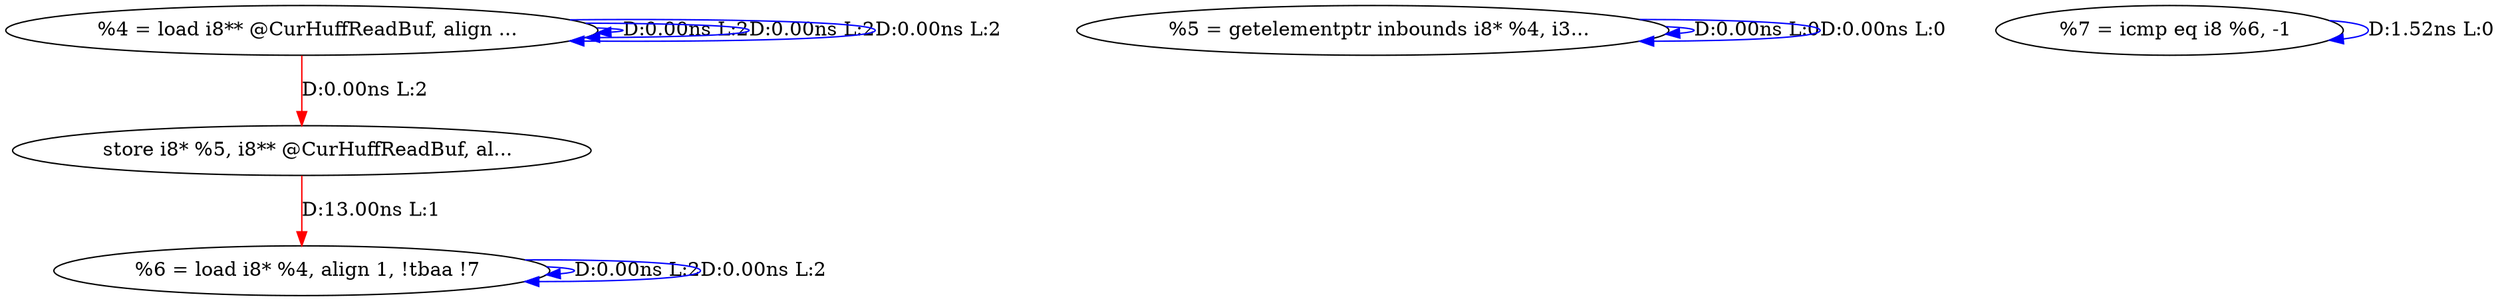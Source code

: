digraph {
Node0x4110000[label="  %4 = load i8** @CurHuffReadBuf, align ..."];
Node0x4110000 -> Node0x4110000[label="D:0.00ns L:2",color=blue];
Node0x4110000 -> Node0x4110000[label="D:0.00ns L:2",color=blue];
Node0x4110000 -> Node0x4110000[label="D:0.00ns L:2",color=blue];
Node0x4110280[label="  store i8* %5, i8** @CurHuffReadBuf, al..."];
Node0x4110000 -> Node0x4110280[label="D:0.00ns L:2",color=red];
Node0x4110140[label="  %5 = getelementptr inbounds i8* %4, i3..."];
Node0x4110140 -> Node0x4110140[label="D:0.00ns L:0",color=blue];
Node0x4110140 -> Node0x4110140[label="D:0.00ns L:0",color=blue];
Node0x41127e0[label="  %6 = load i8* %4, align 1, !tbaa !7"];
Node0x4110280 -> Node0x41127e0[label="D:13.00ns L:1",color=red];
Node0x41127e0 -> Node0x41127e0[label="D:0.00ns L:2",color=blue];
Node0x41127e0 -> Node0x41127e0[label="D:0.00ns L:2",color=blue];
Node0x4112920[label="  %7 = icmp eq i8 %6, -1"];
Node0x4112920 -> Node0x4112920[label="D:1.52ns L:0",color=blue];
}
